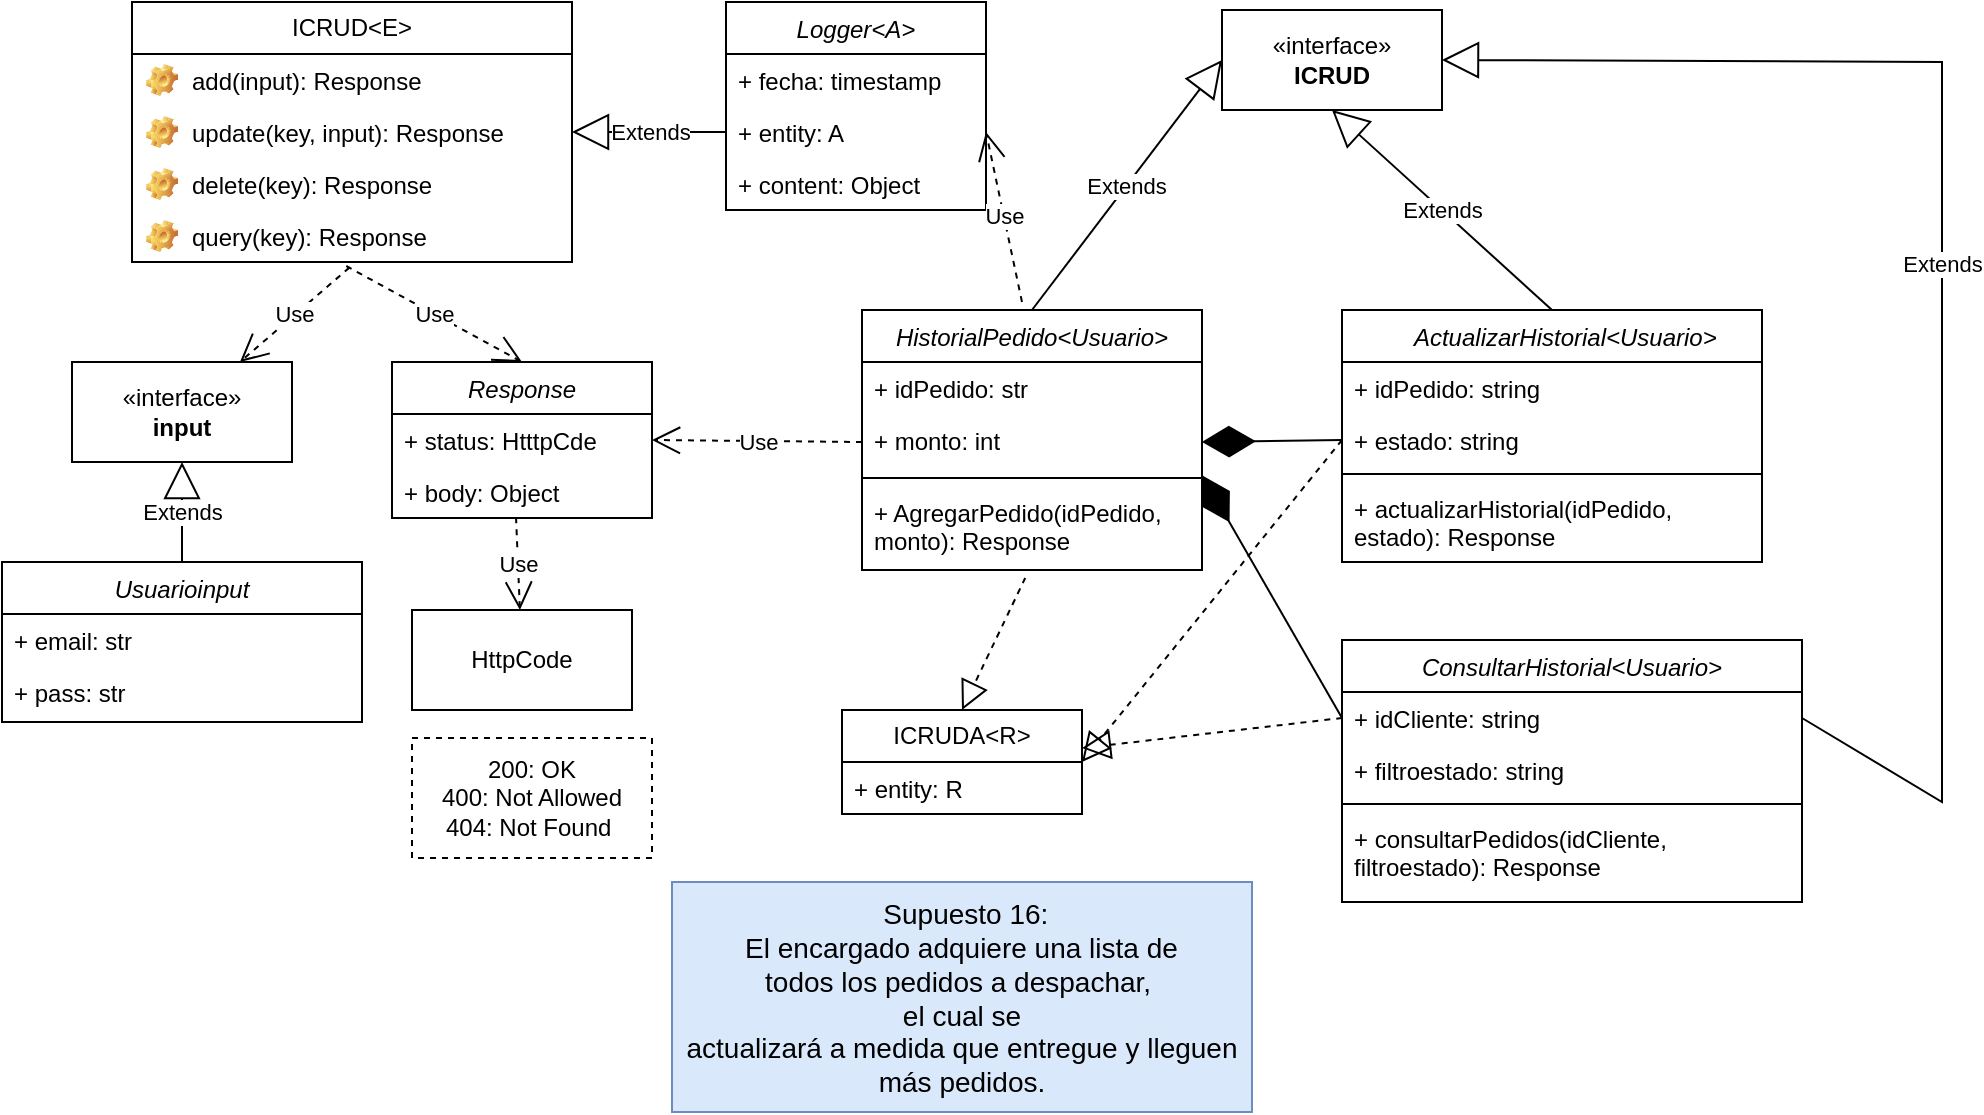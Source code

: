 <mxfile version="28.2.8">
  <diagram id="C5RBs43oDa-KdzZeNtuy" name="Page-1">
    <mxGraphModel dx="1273" dy="698" grid="1" gridSize="10" guides="1" tooltips="1" connect="1" arrows="1" fold="1" page="1" pageScale="1" pageWidth="827" pageHeight="1169" math="0" shadow="0">
      <root>
        <mxCell id="WIyWlLk6GJQsqaUBKTNV-0" />
        <mxCell id="WIyWlLk6GJQsqaUBKTNV-1" parent="WIyWlLk6GJQsqaUBKTNV-0" />
        <mxCell id="mT-xAbAeXW36DL-355bt-0" value="&lt;font style=&quot;font-size: 14px;&quot;&gt;&amp;nbsp;Supuesto 16:&lt;/font&gt;&lt;div&gt;&amp;nbsp;&lt;font style=&quot;font-size: 14px;&quot;&gt;El encargado adquiere una lista de&amp;nbsp;&lt;/font&gt;&lt;/div&gt;&lt;div&gt;&lt;font style=&quot;font-size: 14px;&quot;&gt;todos los pedidos a despachar,&amp;nbsp;&lt;/font&gt;&lt;/div&gt;&lt;div&gt;&lt;font style=&quot;font-size: 14px;&quot;&gt;el cual se&lt;br&gt; actualizará a medida que entregue y lleguen más pedidos.&lt;/font&gt;&lt;/div&gt;" style="html=1;whiteSpace=wrap;fillColor=#dae8fc;strokeColor=#6c8ebf;" parent="WIyWlLk6GJQsqaUBKTNV-1" vertex="1">
          <mxGeometry x="405" y="540" width="290" height="115" as="geometry" />
        </mxCell>
        <mxCell id="mT-xAbAeXW36DL-355bt-1" value="ConsultarHistorial&lt;Usuario&gt;" style="swimlane;fontStyle=2;align=center;verticalAlign=top;childLayout=stackLayout;horizontal=1;startSize=26;horizontalStack=0;resizeParent=1;resizeLast=0;collapsible=1;marginBottom=0;rounded=0;shadow=0;strokeWidth=1;" parent="WIyWlLk6GJQsqaUBKTNV-1" vertex="1">
          <mxGeometry x="740" y="419" width="230" height="131" as="geometry">
            <mxRectangle x="230" y="140" width="160" height="26" as="alternateBounds" />
          </mxGeometry>
        </mxCell>
        <mxCell id="mT-xAbAeXW36DL-355bt-2" value="+ idCliente: string" style="text;strokeColor=none;fillColor=none;align=left;verticalAlign=top;spacingLeft=4;spacingRight=4;overflow=hidden;rotatable=0;points=[[0,0.5],[1,0.5]];portConstraint=eastwest;whiteSpace=wrap;html=1;" parent="mT-xAbAeXW36DL-355bt-1" vertex="1">
          <mxGeometry y="26" width="230" height="26" as="geometry" />
        </mxCell>
        <mxCell id="mT-xAbAeXW36DL-355bt-52" value="+ filtroestado: string" style="text;strokeColor=none;fillColor=none;align=left;verticalAlign=top;spacingLeft=4;spacingRight=4;overflow=hidden;rotatable=0;points=[[0,0.5],[1,0.5]];portConstraint=eastwest;whiteSpace=wrap;html=1;" parent="mT-xAbAeXW36DL-355bt-1" vertex="1">
          <mxGeometry y="52" width="230" height="26" as="geometry" />
        </mxCell>
        <mxCell id="mT-xAbAeXW36DL-355bt-3" value="" style="line;html=1;strokeWidth=1;align=left;verticalAlign=middle;spacingTop=-1;spacingLeft=3;spacingRight=3;rotatable=0;labelPosition=right;points=[];portConstraint=eastwest;" parent="mT-xAbAeXW36DL-355bt-1" vertex="1">
          <mxGeometry y="78" width="230" height="8" as="geometry" />
        </mxCell>
        <mxCell id="mT-xAbAeXW36DL-355bt-4" value="+ consultarPedidos(idCliente, filtroestado): Response" style="text;strokeColor=none;fillColor=none;align=left;verticalAlign=top;spacingLeft=4;spacingRight=4;overflow=hidden;rotatable=0;points=[[0,0.5],[1,0.5]];portConstraint=eastwest;whiteSpace=wrap;html=1;" parent="mT-xAbAeXW36DL-355bt-1" vertex="1">
          <mxGeometry y="86" width="230" height="44" as="geometry" />
        </mxCell>
        <mxCell id="mT-xAbAeXW36DL-355bt-5" value="ICRUD&amp;lt;E&amp;gt;" style="swimlane;fontStyle=0;childLayout=stackLayout;horizontal=1;startSize=26;fillColor=none;horizontalStack=0;resizeParent=1;resizeParentMax=0;resizeLast=0;collapsible=1;marginBottom=0;whiteSpace=wrap;html=1;" parent="WIyWlLk6GJQsqaUBKTNV-1" vertex="1">
          <mxGeometry x="135" y="100" width="220" height="130" as="geometry" />
        </mxCell>
        <mxCell id="mT-xAbAeXW36DL-355bt-6" value="add(input): Response" style="label;fontStyle=0;strokeColor=none;fillColor=none;align=left;verticalAlign=top;overflow=hidden;spacingLeft=28;spacingRight=4;rotatable=0;points=[[0,0.5],[1,0.5]];portConstraint=eastwest;imageWidth=16;imageHeight=16;whiteSpace=wrap;html=1;image=img/clipart/Gear_128x128.png" parent="mT-xAbAeXW36DL-355bt-5" vertex="1">
          <mxGeometry y="26" width="220" height="26" as="geometry" />
        </mxCell>
        <mxCell id="mT-xAbAeXW36DL-355bt-7" value="update(key, input): Response" style="label;fontStyle=0;strokeColor=none;fillColor=none;align=left;verticalAlign=top;overflow=hidden;spacingLeft=28;spacingRight=4;rotatable=0;points=[[0,0.5],[1,0.5]];portConstraint=eastwest;imageWidth=16;imageHeight=16;whiteSpace=wrap;html=1;image=img/clipart/Gear_128x128.png" parent="mT-xAbAeXW36DL-355bt-5" vertex="1">
          <mxGeometry y="52" width="220" height="26" as="geometry" />
        </mxCell>
        <mxCell id="mT-xAbAeXW36DL-355bt-8" value="delete(key): Response" style="label;fontStyle=0;strokeColor=none;fillColor=none;align=left;verticalAlign=top;overflow=hidden;spacingLeft=28;spacingRight=4;rotatable=0;points=[[0,0.5],[1,0.5]];portConstraint=eastwest;imageWidth=16;imageHeight=16;whiteSpace=wrap;html=1;image=img/clipart/Gear_128x128.png" parent="mT-xAbAeXW36DL-355bt-5" vertex="1">
          <mxGeometry y="78" width="220" height="26" as="geometry" />
        </mxCell>
        <mxCell id="mT-xAbAeXW36DL-355bt-9" value="query(key): Response" style="label;fontStyle=0;strokeColor=none;fillColor=none;align=left;verticalAlign=top;overflow=hidden;spacingLeft=28;spacingRight=4;rotatable=0;points=[[0,0.5],[1,0.5]];portConstraint=eastwest;imageWidth=16;imageHeight=16;whiteSpace=wrap;html=1;image=img/clipart/Gear_128x128.png" parent="mT-xAbAeXW36DL-355bt-5" vertex="1">
          <mxGeometry y="104" width="220" height="26" as="geometry" />
        </mxCell>
        <mxCell id="mT-xAbAeXW36DL-355bt-10" value="«interface»&lt;br&gt;&lt;b&gt;input&lt;/b&gt;" style="html=1;whiteSpace=wrap;" parent="WIyWlLk6GJQsqaUBKTNV-1" vertex="1">
          <mxGeometry x="105" y="280" width="110" height="50" as="geometry" />
        </mxCell>
        <mxCell id="mT-xAbAeXW36DL-355bt-11" value="Use" style="endArrow=open;endSize=12;dashed=1;html=1;rounded=0;exitX=0.494;exitY=1.108;exitDx=0;exitDy=0;exitPerimeter=0;" parent="WIyWlLk6GJQsqaUBKTNV-1" source="mT-xAbAeXW36DL-355bt-9" target="mT-xAbAeXW36DL-355bt-10" edge="1">
          <mxGeometry width="160" relative="1" as="geometry">
            <mxPoint x="285" y="330" as="sourcePoint" />
            <mxPoint x="205" y="320" as="targetPoint" />
          </mxGeometry>
        </mxCell>
        <mxCell id="mT-xAbAeXW36DL-355bt-12" value="Usuarioinput" style="swimlane;fontStyle=2;align=center;verticalAlign=top;childLayout=stackLayout;horizontal=1;startSize=26;horizontalStack=0;resizeParent=1;resizeLast=0;collapsible=1;marginBottom=0;rounded=0;shadow=0;strokeWidth=1;" parent="WIyWlLk6GJQsqaUBKTNV-1" vertex="1">
          <mxGeometry x="70" y="380" width="180" height="80" as="geometry">
            <mxRectangle x="230" y="140" width="160" height="26" as="alternateBounds" />
          </mxGeometry>
        </mxCell>
        <mxCell id="mT-xAbAeXW36DL-355bt-13" value="+ email: str" style="text;strokeColor=none;fillColor=none;align=left;verticalAlign=top;spacingLeft=4;spacingRight=4;overflow=hidden;rotatable=0;points=[[0,0.5],[1,0.5]];portConstraint=eastwest;whiteSpace=wrap;html=1;" parent="mT-xAbAeXW36DL-355bt-12" vertex="1">
          <mxGeometry y="26" width="180" height="26" as="geometry" />
        </mxCell>
        <mxCell id="mT-xAbAeXW36DL-355bt-14" value="+ pass: str" style="text;strokeColor=none;fillColor=none;align=left;verticalAlign=top;spacingLeft=4;spacingRight=4;overflow=hidden;rotatable=0;points=[[0,0.5],[1,0.5]];portConstraint=eastwest;whiteSpace=wrap;html=1;" parent="mT-xAbAeXW36DL-355bt-12" vertex="1">
          <mxGeometry y="52" width="180" height="26" as="geometry" />
        </mxCell>
        <mxCell id="mT-xAbAeXW36DL-355bt-15" value="Extends" style="endArrow=block;endSize=16;endFill=0;html=1;rounded=0;exitX=0.5;exitY=0;exitDx=0;exitDy=0;entryX=0.5;entryY=1;entryDx=0;entryDy=0;" parent="WIyWlLk6GJQsqaUBKTNV-1" source="mT-xAbAeXW36DL-355bt-12" target="mT-xAbAeXW36DL-355bt-10" edge="1">
          <mxGeometry width="160" relative="1" as="geometry">
            <mxPoint x="335" y="330" as="sourcePoint" />
            <mxPoint x="495" y="330" as="targetPoint" />
          </mxGeometry>
        </mxCell>
        <mxCell id="mT-xAbAeXW36DL-355bt-16" value="Response" style="swimlane;fontStyle=2;align=center;verticalAlign=top;childLayout=stackLayout;horizontal=1;startSize=26;horizontalStack=0;resizeParent=1;resizeLast=0;collapsible=1;marginBottom=0;rounded=0;shadow=0;strokeWidth=1;" parent="WIyWlLk6GJQsqaUBKTNV-1" vertex="1">
          <mxGeometry x="265" y="280" width="130" height="78" as="geometry">
            <mxRectangle x="230" y="140" width="160" height="26" as="alternateBounds" />
          </mxGeometry>
        </mxCell>
        <mxCell id="mT-xAbAeXW36DL-355bt-17" value="+ status: HtttpCde" style="text;strokeColor=none;fillColor=none;align=left;verticalAlign=top;spacingLeft=4;spacingRight=4;overflow=hidden;rotatable=0;points=[[0,0.5],[1,0.5]];portConstraint=eastwest;whiteSpace=wrap;html=1;" parent="mT-xAbAeXW36DL-355bt-16" vertex="1">
          <mxGeometry y="26" width="130" height="26" as="geometry" />
        </mxCell>
        <mxCell id="mT-xAbAeXW36DL-355bt-18" value="+ body: Object" style="text;strokeColor=none;fillColor=none;align=left;verticalAlign=top;spacingLeft=4;spacingRight=4;overflow=hidden;rotatable=0;points=[[0,0.5],[1,0.5]];portConstraint=eastwest;whiteSpace=wrap;html=1;" parent="mT-xAbAeXW36DL-355bt-16" vertex="1">
          <mxGeometry y="52" width="130" height="26" as="geometry" />
        </mxCell>
        <mxCell id="mT-xAbAeXW36DL-355bt-19" value="Use" style="endArrow=open;endSize=12;dashed=1;html=1;rounded=0;entryX=0.5;entryY=0;entryDx=0;entryDy=0;exitX=0.487;exitY=1.077;exitDx=0;exitDy=0;exitPerimeter=0;" parent="WIyWlLk6GJQsqaUBKTNV-1" source="mT-xAbAeXW36DL-355bt-9" target="mT-xAbAeXW36DL-355bt-16" edge="1">
          <mxGeometry width="160" relative="1" as="geometry">
            <mxPoint x="245" y="240" as="sourcePoint" />
            <mxPoint x="225" y="287" as="targetPoint" />
          </mxGeometry>
        </mxCell>
        <mxCell id="mT-xAbAeXW36DL-355bt-20" value="HttpCode" style="html=1;whiteSpace=wrap;" parent="WIyWlLk6GJQsqaUBKTNV-1" vertex="1">
          <mxGeometry x="275" y="404" width="110" height="50" as="geometry" />
        </mxCell>
        <mxCell id="mT-xAbAeXW36DL-355bt-21" value="Use" style="endArrow=open;endSize=12;dashed=1;html=1;rounded=0;exitX=0.477;exitY=0.985;exitDx=0;exitDy=0;exitPerimeter=0;" parent="WIyWlLk6GJQsqaUBKTNV-1" source="mT-xAbAeXW36DL-355bt-18" target="mT-xAbAeXW36DL-355bt-20" edge="1">
          <mxGeometry width="160" relative="1" as="geometry">
            <mxPoint x="560" y="360" as="sourcePoint" />
            <mxPoint x="505" y="407" as="targetPoint" />
          </mxGeometry>
        </mxCell>
        <mxCell id="mT-xAbAeXW36DL-355bt-22" value="«interface»&lt;br&gt;&lt;b&gt;ICRUD&lt;/b&gt;" style="html=1;whiteSpace=wrap;" parent="WIyWlLk6GJQsqaUBKTNV-1" vertex="1">
          <mxGeometry x="680" y="104" width="110" height="50" as="geometry" />
        </mxCell>
        <mxCell id="mT-xAbAeXW36DL-355bt-23" value="Extends" style="endArrow=block;endSize=16;endFill=0;html=1;rounded=0;exitX=1;exitY=0.5;exitDx=0;exitDy=0;entryX=1;entryY=0.5;entryDx=0;entryDy=0;" parent="WIyWlLk6GJQsqaUBKTNV-1" source="mT-xAbAeXW36DL-355bt-2" target="mT-xAbAeXW36DL-355bt-22" edge="1">
          <mxGeometry width="160" relative="1" as="geometry">
            <mxPoint x="555" y="370" as="sourcePoint" />
            <mxPoint x="555" y="310" as="targetPoint" />
            <Array as="points">
              <mxPoint x="1040" y="500" />
              <mxPoint x="1040" y="130" />
            </Array>
          </mxGeometry>
        </mxCell>
        <mxCell id="mT-xAbAeXW36DL-355bt-24" value="Use" style="endArrow=open;endSize=12;dashed=1;html=1;rounded=0;entryX=1;entryY=0.5;entryDx=0;entryDy=0;exitX=0;exitY=0.5;exitDx=0;exitDy=0;" parent="WIyWlLk6GJQsqaUBKTNV-1" source="mT-xAbAeXW36DL-355bt-43" target="mT-xAbAeXW36DL-355bt-17" edge="1">
          <mxGeometry width="160" relative="1" as="geometry">
            <mxPoint x="420" y="400" as="sourcePoint" />
            <mxPoint x="553" y="408" as="targetPoint" />
          </mxGeometry>
        </mxCell>
        <mxCell id="mT-xAbAeXW36DL-355bt-25" value="200: OK&lt;div&gt;400: Not Allowed&lt;/div&gt;&lt;div&gt;&lt;div&gt;404: Not Found&amp;nbsp;&lt;/div&gt;&lt;/div&gt;" style="html=1;whiteSpace=wrap;dashed=1;" parent="WIyWlLk6GJQsqaUBKTNV-1" vertex="1">
          <mxGeometry x="275" y="468" width="120" height="60" as="geometry" />
        </mxCell>
        <mxCell id="mT-xAbAeXW36DL-355bt-26" value="Logger&lt;A&gt;" style="swimlane;fontStyle=2;align=center;verticalAlign=top;childLayout=stackLayout;horizontal=1;startSize=26;horizontalStack=0;resizeParent=1;resizeLast=0;collapsible=1;marginBottom=0;rounded=0;shadow=0;strokeWidth=1;" parent="WIyWlLk6GJQsqaUBKTNV-1" vertex="1">
          <mxGeometry x="432" y="100" width="130" height="104" as="geometry">
            <mxRectangle x="230" y="140" width="160" height="26" as="alternateBounds" />
          </mxGeometry>
        </mxCell>
        <mxCell id="mT-xAbAeXW36DL-355bt-27" value="+ fecha: timestamp" style="text;strokeColor=none;fillColor=none;align=left;verticalAlign=top;spacingLeft=4;spacingRight=4;overflow=hidden;rotatable=0;points=[[0,0.5],[1,0.5]];portConstraint=eastwest;whiteSpace=wrap;html=1;" parent="mT-xAbAeXW36DL-355bt-26" vertex="1">
          <mxGeometry y="26" width="130" height="26" as="geometry" />
        </mxCell>
        <mxCell id="mT-xAbAeXW36DL-355bt-28" value="+ entity: A" style="text;strokeColor=none;fillColor=none;align=left;verticalAlign=top;spacingLeft=4;spacingRight=4;overflow=hidden;rotatable=0;points=[[0,0.5],[1,0.5]];portConstraint=eastwest;whiteSpace=wrap;html=1;" parent="mT-xAbAeXW36DL-355bt-26" vertex="1">
          <mxGeometry y="52" width="130" height="26" as="geometry" />
        </mxCell>
        <mxCell id="mT-xAbAeXW36DL-355bt-29" value="+ content: Object" style="text;strokeColor=none;fillColor=none;align=left;verticalAlign=top;spacingLeft=4;spacingRight=4;overflow=hidden;rotatable=0;points=[[0,0.5],[1,0.5]];portConstraint=eastwest;whiteSpace=wrap;html=1;" parent="mT-xAbAeXW36DL-355bt-26" vertex="1">
          <mxGeometry y="78" width="130" height="26" as="geometry" />
        </mxCell>
        <mxCell id="mT-xAbAeXW36DL-355bt-30" value="Extends" style="endArrow=block;endSize=16;endFill=0;html=1;rounded=0;exitX=0;exitY=0.5;exitDx=0;exitDy=0;" parent="WIyWlLk6GJQsqaUBKTNV-1" source="mT-xAbAeXW36DL-355bt-28" edge="1">
          <mxGeometry width="160" relative="1" as="geometry">
            <mxPoint x="375" y="344" as="sourcePoint" />
            <mxPoint x="355" y="165" as="targetPoint" />
          </mxGeometry>
        </mxCell>
        <mxCell id="mT-xAbAeXW36DL-355bt-31" value="ICRUDA&amp;lt;R&amp;gt;" style="swimlane;fontStyle=0;childLayout=stackLayout;horizontal=1;startSize=26;fillColor=none;horizontalStack=0;resizeParent=1;resizeParentMax=0;resizeLast=0;collapsible=1;marginBottom=0;whiteSpace=wrap;html=1;" parent="WIyWlLk6GJQsqaUBKTNV-1" vertex="1">
          <mxGeometry x="490" y="454" width="120" height="52" as="geometry" />
        </mxCell>
        <mxCell id="mT-xAbAeXW36DL-355bt-32" value="+ entity: R" style="text;strokeColor=none;fillColor=none;align=left;verticalAlign=top;spacingLeft=4;spacingRight=4;overflow=hidden;rotatable=0;points=[[0,0.5],[1,0.5]];portConstraint=eastwest;whiteSpace=wrap;html=1;" parent="mT-xAbAeXW36DL-355bt-31" vertex="1">
          <mxGeometry y="26" width="120" height="26" as="geometry" />
        </mxCell>
        <mxCell id="mT-xAbAeXW36DL-355bt-33" value="" style="endArrow=block;dashed=1;endFill=0;endSize=12;html=1;rounded=0;fontSize=12;curved=1;exitX=0;exitY=0.5;exitDx=0;exitDy=0;" parent="WIyWlLk6GJQsqaUBKTNV-1" source="mT-xAbAeXW36DL-355bt-2" target="mT-xAbAeXW36DL-355bt-31" edge="1">
          <mxGeometry width="160" relative="1" as="geometry">
            <mxPoint x="710" y="130" as="sourcePoint" />
            <mxPoint x="850" y="178" as="targetPoint" />
          </mxGeometry>
        </mxCell>
        <mxCell id="mT-xAbAeXW36DL-355bt-34" value="    ActualizarHistorial&lt;Usuario&gt;" style="swimlane;fontStyle=2;align=center;verticalAlign=top;childLayout=stackLayout;horizontal=1;startSize=26;horizontalStack=0;resizeParent=1;resizeLast=0;collapsible=1;marginBottom=0;rounded=0;shadow=0;strokeWidth=1;" parent="WIyWlLk6GJQsqaUBKTNV-1" vertex="1">
          <mxGeometry x="740" y="254" width="210" height="126" as="geometry">
            <mxRectangle x="230" y="140" width="160" height="26" as="alternateBounds" />
          </mxGeometry>
        </mxCell>
        <mxCell id="mT-xAbAeXW36DL-355bt-35" value="+ idPedido: string" style="text;strokeColor=none;fillColor=none;align=left;verticalAlign=top;spacingLeft=4;spacingRight=4;overflow=hidden;rotatable=0;points=[[0,0.5],[1,0.5]];portConstraint=eastwest;whiteSpace=wrap;html=1;" parent="mT-xAbAeXW36DL-355bt-34" vertex="1">
          <mxGeometry y="26" width="210" height="26" as="geometry" />
        </mxCell>
        <mxCell id="mT-xAbAeXW36DL-355bt-38" value="+ estado: string" style="text;strokeColor=none;fillColor=none;align=left;verticalAlign=top;spacingLeft=4;spacingRight=4;overflow=hidden;rotatable=0;points=[[0,0.5],[1,0.5]];portConstraint=eastwest;whiteSpace=wrap;html=1;" parent="mT-xAbAeXW36DL-355bt-34" vertex="1">
          <mxGeometry y="52" width="210" height="26" as="geometry" />
        </mxCell>
        <mxCell id="mT-xAbAeXW36DL-355bt-39" value="" style="line;html=1;strokeWidth=1;align=left;verticalAlign=middle;spacingTop=-1;spacingLeft=3;spacingRight=3;rotatable=0;labelPosition=right;points=[];portConstraint=eastwest;" parent="mT-xAbAeXW36DL-355bt-34" vertex="1">
          <mxGeometry y="78" width="210" height="8" as="geometry" />
        </mxCell>
        <mxCell id="mT-xAbAeXW36DL-355bt-40" value="+ actualizarHistorial(idPedido, estado): Response" style="text;strokeColor=none;fillColor=none;align=left;verticalAlign=top;spacingLeft=4;spacingRight=4;overflow=hidden;rotatable=0;points=[[0,0.5],[1,0.5]];portConstraint=eastwest;whiteSpace=wrap;html=1;" parent="mT-xAbAeXW36DL-355bt-34" vertex="1">
          <mxGeometry y="86" width="210" height="40" as="geometry" />
        </mxCell>
        <mxCell id="mT-xAbAeXW36DL-355bt-41" value="HistorialPedido&lt;Usuario&gt;" style="swimlane;fontStyle=2;align=center;verticalAlign=top;childLayout=stackLayout;horizontal=1;startSize=26;horizontalStack=0;resizeParent=1;resizeLast=0;collapsible=1;marginBottom=0;rounded=0;shadow=0;strokeWidth=1;" parent="WIyWlLk6GJQsqaUBKTNV-1" vertex="1">
          <mxGeometry x="500" y="254" width="170" height="130" as="geometry">
            <mxRectangle x="230" y="140" width="160" height="26" as="alternateBounds" />
          </mxGeometry>
        </mxCell>
        <mxCell id="mT-xAbAeXW36DL-355bt-42" value="+ idPedido: str" style="text;strokeColor=none;fillColor=none;align=left;verticalAlign=top;spacingLeft=4;spacingRight=4;overflow=hidden;rotatable=0;points=[[0,0.5],[1,0.5]];portConstraint=eastwest;whiteSpace=wrap;html=1;" parent="mT-xAbAeXW36DL-355bt-41" vertex="1">
          <mxGeometry y="26" width="170" height="26" as="geometry" />
        </mxCell>
        <mxCell id="mT-xAbAeXW36DL-355bt-43" value="+ monto: int" style="text;strokeColor=none;fillColor=none;align=left;verticalAlign=top;spacingLeft=4;spacingRight=4;overflow=hidden;rotatable=0;points=[[0,0.5],[1,0.5]];portConstraint=eastwest;whiteSpace=wrap;html=1;" parent="mT-xAbAeXW36DL-355bt-41" vertex="1">
          <mxGeometry y="52" width="170" height="28" as="geometry" />
        </mxCell>
        <mxCell id="mT-xAbAeXW36DL-355bt-44" value="" style="line;html=1;strokeWidth=1;align=left;verticalAlign=middle;spacingTop=-1;spacingLeft=3;spacingRight=3;rotatable=0;labelPosition=right;points=[];portConstraint=eastwest;" parent="mT-xAbAeXW36DL-355bt-41" vertex="1">
          <mxGeometry y="80" width="170" height="8" as="geometry" />
        </mxCell>
        <mxCell id="mT-xAbAeXW36DL-355bt-45" value="+ AgregarPedido(idPedido, monto): Response" style="text;strokeColor=none;fillColor=none;align=left;verticalAlign=top;spacingLeft=4;spacingRight=4;overflow=hidden;rotatable=0;points=[[0,0.5],[1,0.5]];portConstraint=eastwest;whiteSpace=wrap;html=1;" parent="mT-xAbAeXW36DL-355bt-41" vertex="1">
          <mxGeometry y="88" width="170" height="42" as="geometry" />
        </mxCell>
        <mxCell id="mT-xAbAeXW36DL-355bt-46" value="Extends" style="endArrow=block;endSize=16;endFill=0;html=1;rounded=0;exitX=0.5;exitY=0;exitDx=0;exitDy=0;entryX=0;entryY=0.5;entryDx=0;entryDy=0;" parent="WIyWlLk6GJQsqaUBKTNV-1" source="mT-xAbAeXW36DL-355bt-41" target="mT-xAbAeXW36DL-355bt-22" edge="1">
          <mxGeometry width="160" relative="1" as="geometry">
            <mxPoint x="980" y="272" as="sourcePoint" />
            <mxPoint x="760" y="160" as="targetPoint" />
            <Array as="points" />
          </mxGeometry>
        </mxCell>
        <mxCell id="mT-xAbAeXW36DL-355bt-47" value="" style="endArrow=diamondThin;endFill=1;endSize=24;html=1;rounded=0;exitX=0;exitY=0.5;exitDx=0;exitDy=0;entryX=1;entryY=0.5;entryDx=0;entryDy=0;" parent="WIyWlLk6GJQsqaUBKTNV-1" target="mT-xAbAeXW36DL-355bt-43" edge="1">
          <mxGeometry width="160" relative="1" as="geometry">
            <mxPoint x="740" y="319" as="sourcePoint" />
            <mxPoint x="1080" y="247" as="targetPoint" />
          </mxGeometry>
        </mxCell>
        <mxCell id="mT-xAbAeXW36DL-355bt-48" value="" style="endArrow=diamondThin;endFill=1;endSize=24;html=1;rounded=0;exitX=0;exitY=0.5;exitDx=0;exitDy=0;entryX=1.002;entryY=1.1;entryDx=0;entryDy=0;entryPerimeter=0;" parent="WIyWlLk6GJQsqaUBKTNV-1" source="mT-xAbAeXW36DL-355bt-2" target="mT-xAbAeXW36DL-355bt-43" edge="1">
          <mxGeometry width="160" relative="1" as="geometry">
            <mxPoint x="920" y="480" as="sourcePoint" />
            <mxPoint x="850" y="481" as="targetPoint" />
          </mxGeometry>
        </mxCell>
        <mxCell id="mT-xAbAeXW36DL-355bt-49" value="" style="endArrow=block;dashed=1;endFill=0;endSize=12;html=1;rounded=0;fontSize=12;curved=1;exitX=0;exitY=0.5;exitDx=0;exitDy=0;entryX=1;entryY=0.5;entryDx=0;entryDy=0;" parent="WIyWlLk6GJQsqaUBKTNV-1" target="mT-xAbAeXW36DL-355bt-31" edge="1">
          <mxGeometry width="160" relative="1" as="geometry">
            <mxPoint x="740" y="319" as="sourcePoint" />
            <mxPoint x="640" y="480" as="targetPoint" />
          </mxGeometry>
        </mxCell>
        <mxCell id="mT-xAbAeXW36DL-355bt-50" value="Extends" style="endArrow=block;endSize=16;endFill=0;html=1;rounded=0;exitX=0.5;exitY=0;exitDx=0;exitDy=0;entryX=0.5;entryY=1;entryDx=0;entryDy=0;" parent="WIyWlLk6GJQsqaUBKTNV-1" source="mT-xAbAeXW36DL-355bt-34" target="mT-xAbAeXW36DL-355bt-22" edge="1">
          <mxGeometry width="160" relative="1" as="geometry">
            <mxPoint x="640" y="295" as="sourcePoint" />
            <mxPoint x="735" y="170" as="targetPoint" />
            <Array as="points" />
          </mxGeometry>
        </mxCell>
        <mxCell id="mT-xAbAeXW36DL-355bt-51" value="" style="endArrow=block;dashed=1;endFill=0;endSize=12;html=1;rounded=0;fontSize=12;curved=1;exitX=0.48;exitY=1.095;exitDx=0;exitDy=0;entryX=0.5;entryY=0;entryDx=0;entryDy=0;exitPerimeter=0;" parent="WIyWlLk6GJQsqaUBKTNV-1" source="mT-xAbAeXW36DL-355bt-45" target="mT-xAbAeXW36DL-355bt-31" edge="1">
          <mxGeometry width="160" relative="1" as="geometry">
            <mxPoint x="790" y="420" as="sourcePoint" />
            <mxPoint x="660" y="581" as="targetPoint" />
          </mxGeometry>
        </mxCell>
        <mxCell id="ck1Iqko9rGoMlE8z3tAx-0" value="Use" style="endArrow=open;endSize=12;dashed=1;html=1;rounded=0;entryX=1;entryY=0.5;entryDx=0;entryDy=0;" edge="1" parent="WIyWlLk6GJQsqaUBKTNV-1" target="mT-xAbAeXW36DL-355bt-28">
          <mxGeometry width="160" relative="1" as="geometry">
            <mxPoint x="580" y="250" as="sourcePoint" />
            <mxPoint x="460" y="310" as="targetPoint" />
          </mxGeometry>
        </mxCell>
      </root>
    </mxGraphModel>
  </diagram>
</mxfile>
